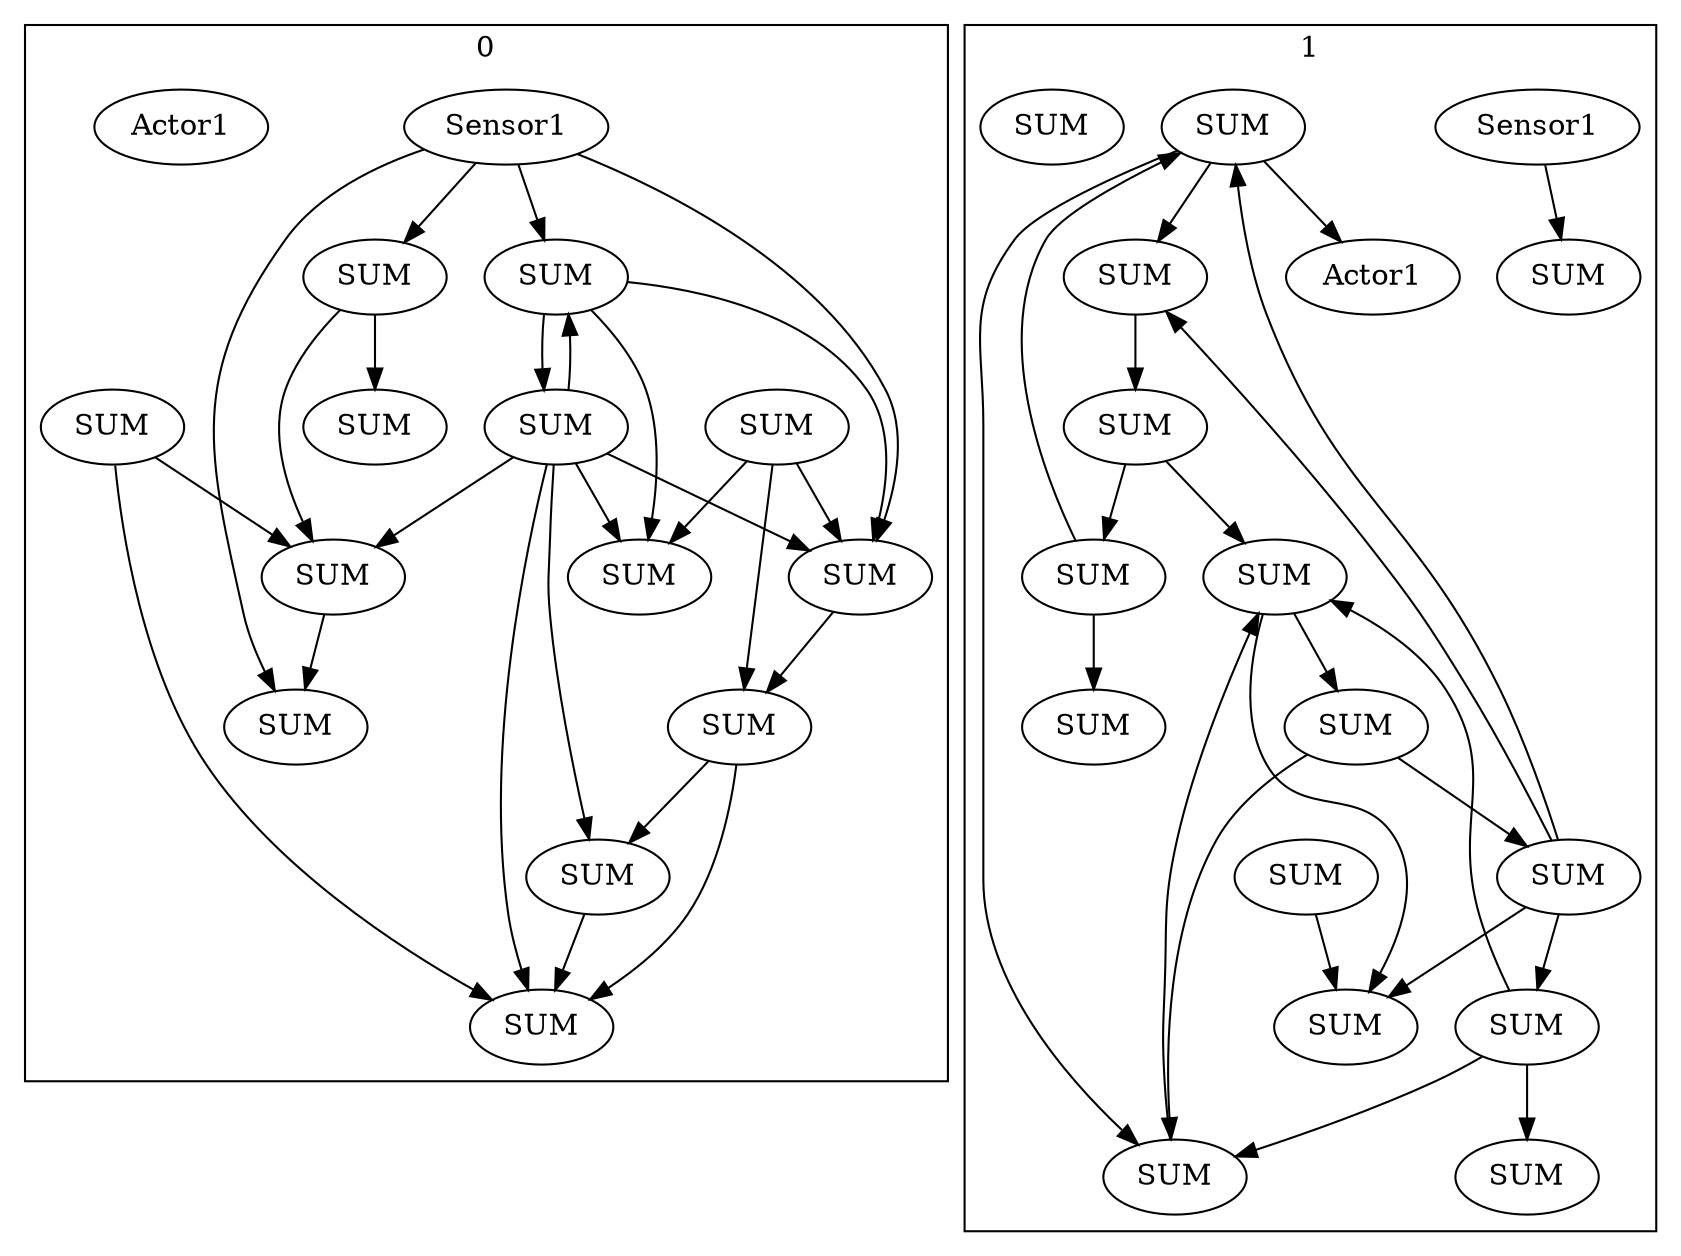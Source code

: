 digraph {
    subgraph cluster_0 {
        label="Brain";
    }
    subgraph cluster_1 {
        label="0";
        x0x127935SENSORSUM [label="Sensor1"];
        x0x127936NEURONSUM [label="SUM"];
        x0x127937NEURONSUM [label="SUM"];
        x0x127938NEURONSUM [label="SUM"];
        x0x127939NEURONSUM [label="SUM"];
        x0x127940NEURONSUM [label="SUM"];
        x0x127941NEURONSUM [label="SUM"];
        x0x127942NEURONSUM [label="SUM"];
        x0x127943NEURONSUM [label="SUM"];
        x0x127944NEURONSUM [label="SUM"];
        x0x127945NEURONSUM [label="SUM"];
        x0x127946NEURONSUM [label="SUM"];
        x0x127947NEURONSUM [label="SUM"];
        x0x127948NEURONSUM [label="SUM"];
        x0x127949ACTORSUM [label="Actor1"];
    }
    subgraph cluster_2 {
        label="1";
        x1x127950SENSORSUM [label="Sensor1"];
        x1x127951NEURONSUM [label="SUM"];
        x1x127952NEURONSUM [label="SUM"];
        x1x127953NEURONSUM [label="SUM"];
        x1x127954NEURONSUM [label="SUM"];
        x1x127955NEURONSUM [label="SUM"];
        x1x127956NEURONSUM [label="SUM"];
        x1x127957NEURONSUM [label="SUM"];
        x1x127958NEURONSUM [label="SUM"];
        x1x127959NEURONSUM [label="SUM"];
        x1x127960NEURONSUM [label="SUM"];
        x1x127961NEURONSUM [label="SUM"];
        x1x127962NEURONSUM [label="SUM"];
        x1x127963NEURONSUM [label="SUM"];
        x1x127964NEURONSUM [label="SUM"];
        x1x127966NEURONSUM [label="SUM"];
        x1x127965ACTORSUM [label="Actor1"];
    }
    x0x127935SENSORSUM -> x0x127936NEURONSUM
    x0x127935SENSORSUM -> x0x127938NEURONSUM
    x0x127939NEURONSUM -> x0x127936NEURONSUM
    x0x127939NEURONSUM -> x0x127943NEURONSUM
    x0x127945NEURONSUM -> x0x127940NEURONSUM
    x0x127943NEURONSUM -> x0x127939NEURONSUM
    x0x127940NEURONSUM -> x0x127938NEURONSUM
    x0x127941NEURONSUM -> x0x127940NEURONSUM
    x0x127944NEURONSUM -> x0x127947NEURONSUM
    x0x127941NEURONSUM -> x0x127947NEURONSUM
    x0x127943NEURONSUM -> x0x127940NEURONSUM
    x0x127943NEURONSUM -> x0x127947NEURONSUM
    x0x127942NEURONSUM -> x0x127944NEURONSUM
    x0x127937NEURONSUM -> x0x127936NEURONSUM
    x0x127943NEURONSUM -> x0x127944NEURONSUM
    x0x127935SENSORSUM -> x0x127939NEURONSUM
    x0x127936NEURONSUM -> x0x127942NEURONSUM
    x0x127943NEURONSUM -> x0x127946NEURONSUM
    x0x127942NEURONSUM -> x0x127947NEURONSUM
    x0x127939NEURONSUM -> x0x127946NEURONSUM
    x0x127943NEURONSUM -> x0x127936NEURONSUM
    x0x127935SENSORSUM -> x0x127945NEURONSUM
    x0x127945NEURONSUM -> x0x127948NEURONSUM
    x0x127937NEURONSUM -> x0x127946NEURONSUM
    x0x127937NEURONSUM -> x0x127942NEURONSUM
    x1x127959NEURONSUM -> x1x127954NEURONSUM
    x1x127953NEURONSUM -> x1x127958NEURONSUM
    x1x127953NEURONSUM -> x1x127955NEURONSUM
    x1x127951NEURONSUM -> x1x127956NEURONSUM
    x1x127954NEURONSUM -> x1x127958NEURONSUM
    x1x127951NEURONSUM -> x1x127965ACTORSUM
    x1x127952NEURONSUM -> x1x127953NEURONSUM
    x1x127953NEURONSUM -> x1x127951NEURONSUM
    x1x127962NEURONSUM -> x1x127957NEURONSUM
    x1x127954NEURONSUM -> x1x127952NEURONSUM
    x1x127961NEURONSUM -> x1x127958NEURONSUM
    x1x127955NEURONSUM -> x1x127954NEURONSUM
    x1x127952NEURONSUM -> x1x127959NEURONSUM
    x1x127953NEURONSUM -> x1x127956NEURONSUM
    x1x127955NEURONSUM -> x1x127960NEURONSUM
    x1x127957NEURONSUM -> x1x127951NEURONSUM
    x1x127955NEURONSUM -> x1x127959NEURONSUM
    x1x127962NEURONSUM -> x1x127954NEURONSUM
    x1x127956NEURONSUM -> x1x127962NEURONSUM
    x1x127950SENSORSUM -> x1x127963NEURONSUM
    x1x127951NEURONSUM -> x1x127959NEURONSUM
    x1x127957NEURONSUM -> x1x127964NEURONSUM
}
